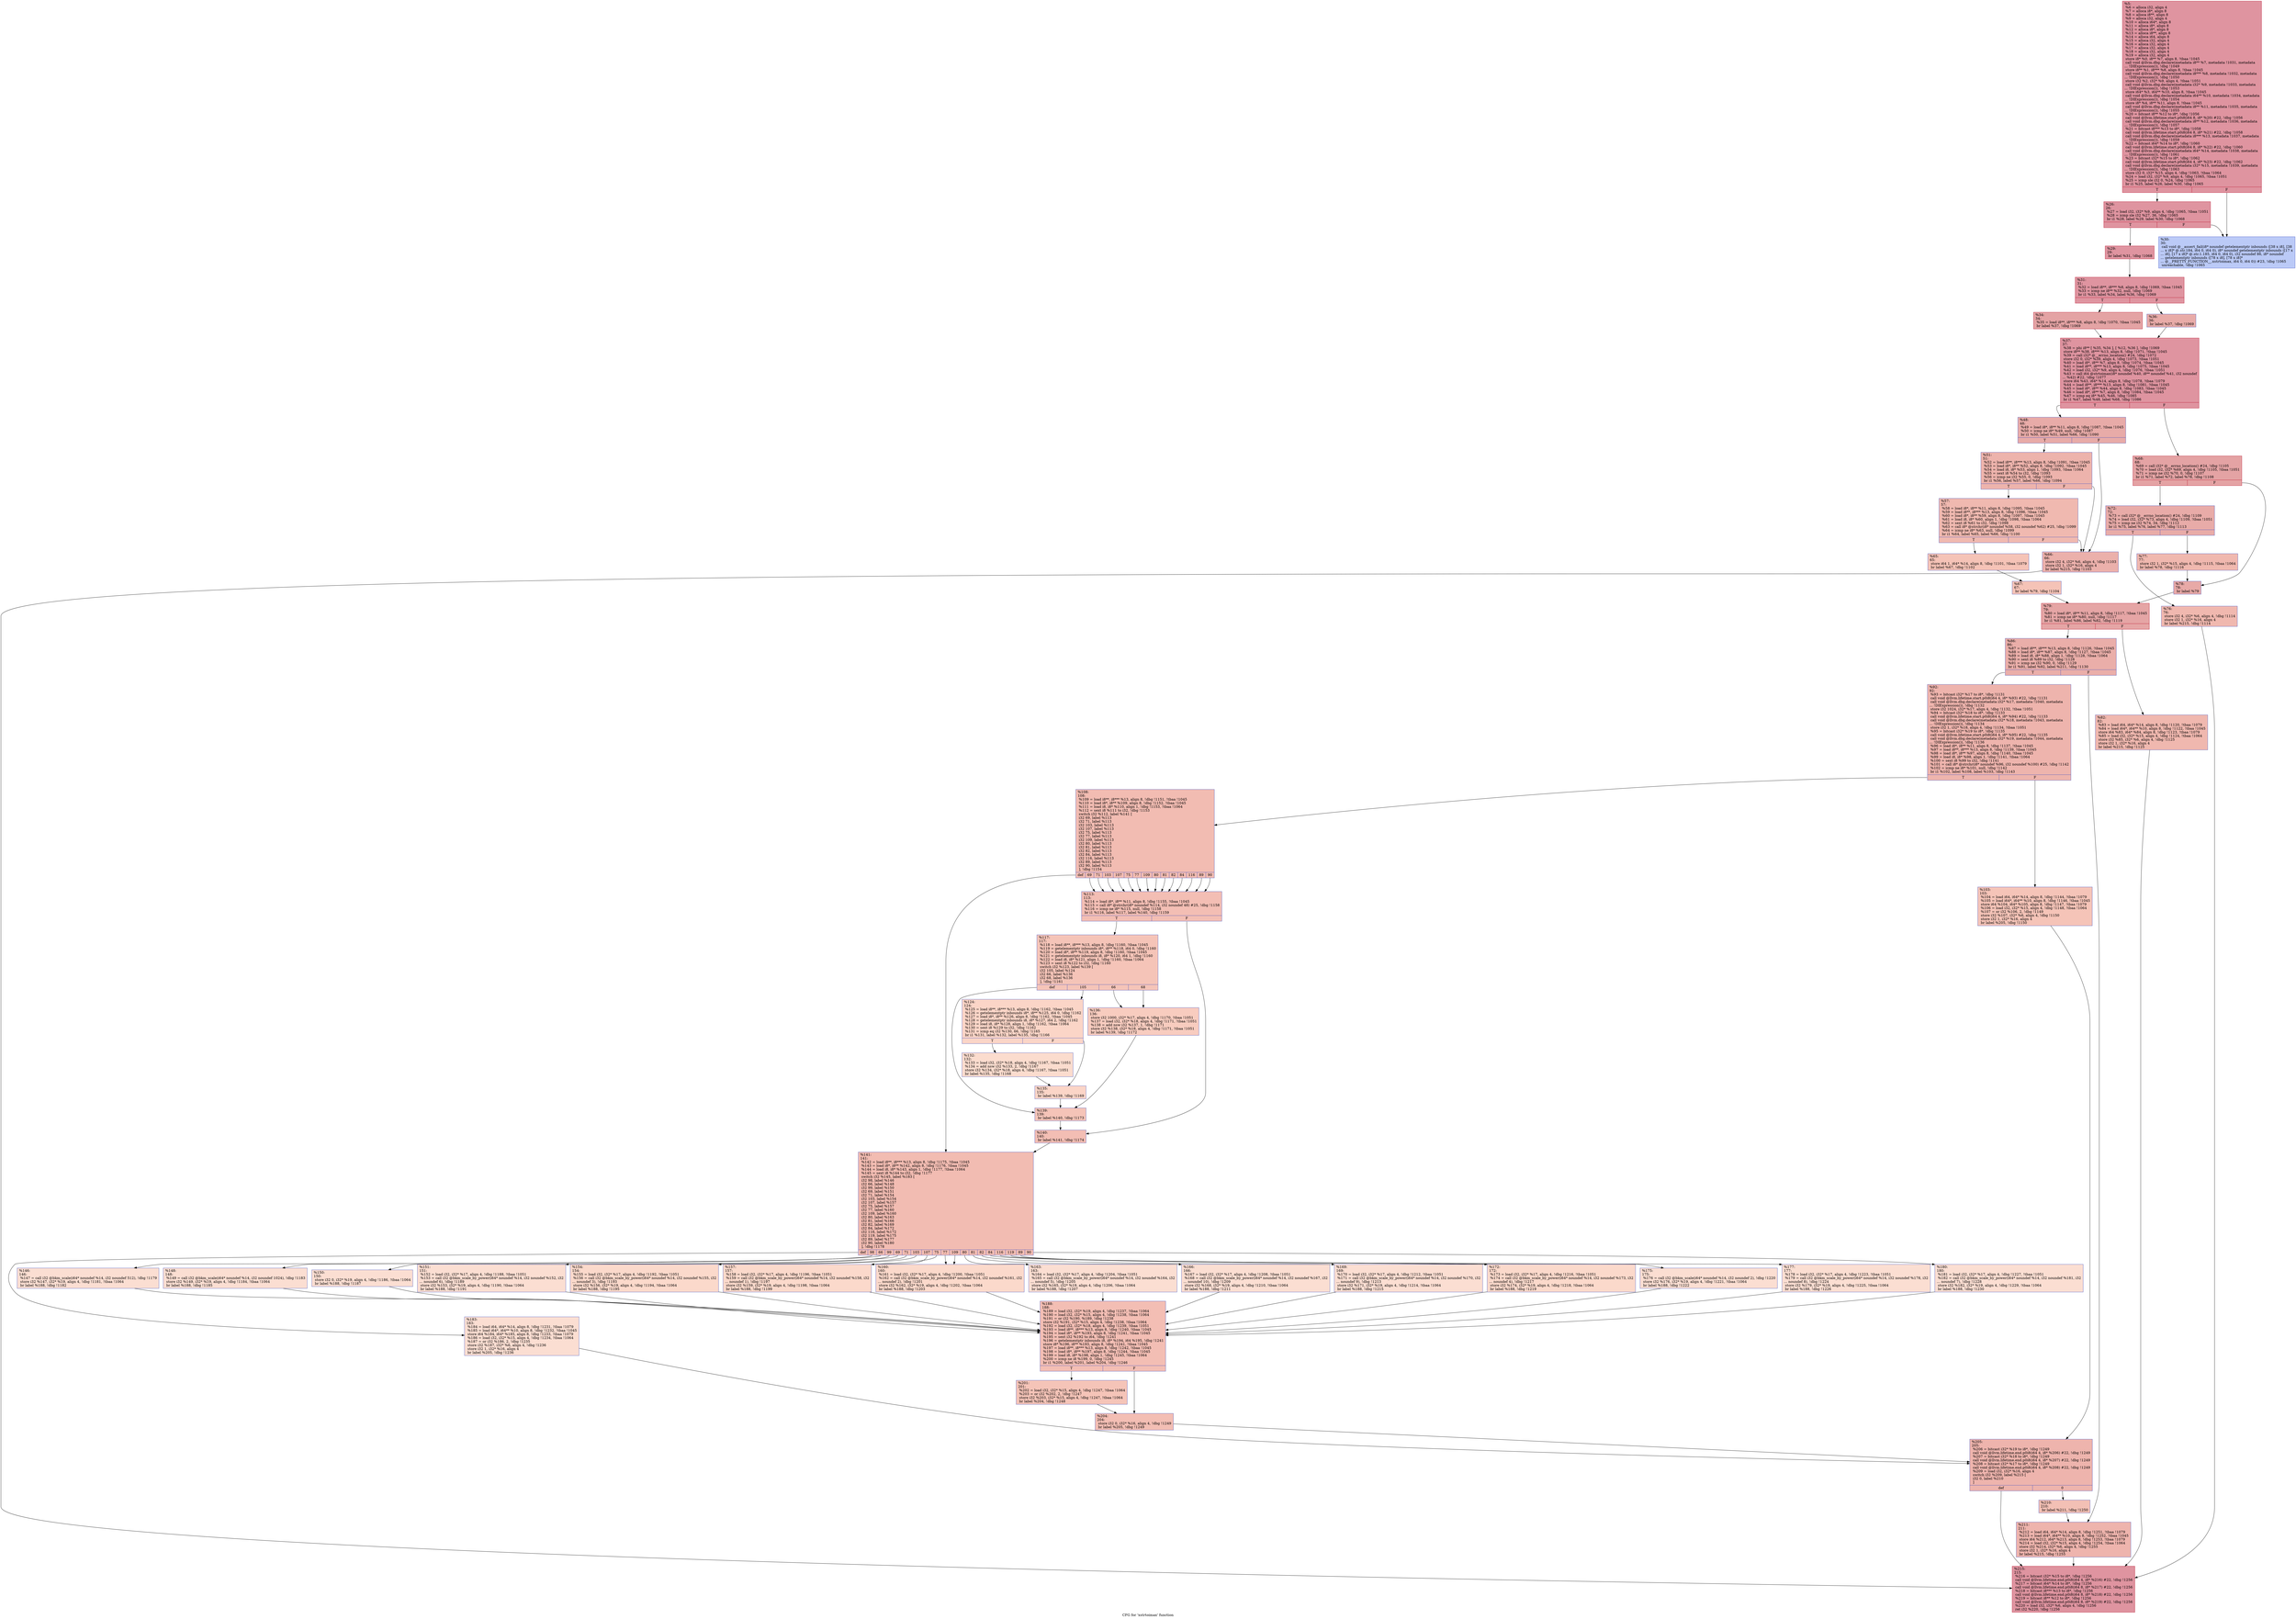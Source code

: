 digraph "CFG for 'xstrtoimax' function" {
	label="CFG for 'xstrtoimax' function";

	Node0x24ce520 [shape=record,color="#b70d28ff", style=filled, fillcolor="#b70d2870",label="{%5:\l  %6 = alloca i32, align 4\l  %7 = alloca i8*, align 8\l  %8 = alloca i8**, align 8\l  %9 = alloca i32, align 4\l  %10 = alloca i64*, align 8\l  %11 = alloca i8*, align 8\l  %12 = alloca i8*, align 8\l  %13 = alloca i8**, align 8\l  %14 = alloca i64, align 8\l  %15 = alloca i32, align 4\l  %16 = alloca i32, align 4\l  %17 = alloca i32, align 4\l  %18 = alloca i32, align 4\l  %19 = alloca i32, align 4\l  store i8* %0, i8** %7, align 8, !tbaa !1045\l  call void @llvm.dbg.declare(metadata i8** %7, metadata !1031, metadata\l... !DIExpression()), !dbg !1049\l  store i8** %1, i8*** %8, align 8, !tbaa !1045\l  call void @llvm.dbg.declare(metadata i8*** %8, metadata !1032, metadata\l... !DIExpression()), !dbg !1050\l  store i32 %2, i32* %9, align 4, !tbaa !1051\l  call void @llvm.dbg.declare(metadata i32* %9, metadata !1033, metadata\l... !DIExpression()), !dbg !1053\l  store i64* %3, i64** %10, align 8, !tbaa !1045\l  call void @llvm.dbg.declare(metadata i64** %10, metadata !1034, metadata\l... !DIExpression()), !dbg !1054\l  store i8* %4, i8** %11, align 8, !tbaa !1045\l  call void @llvm.dbg.declare(metadata i8** %11, metadata !1035, metadata\l... !DIExpression()), !dbg !1055\l  %20 = bitcast i8** %12 to i8*, !dbg !1056\l  call void @llvm.lifetime.start.p0i8(i64 8, i8* %20) #22, !dbg !1056\l  call void @llvm.dbg.declare(metadata i8** %12, metadata !1036, metadata\l... !DIExpression()), !dbg !1057\l  %21 = bitcast i8*** %13 to i8*, !dbg !1058\l  call void @llvm.lifetime.start.p0i8(i64 8, i8* %21) #22, !dbg !1058\l  call void @llvm.dbg.declare(metadata i8*** %13, metadata !1037, metadata\l... !DIExpression()), !dbg !1059\l  %22 = bitcast i64* %14 to i8*, !dbg !1060\l  call void @llvm.lifetime.start.p0i8(i64 8, i8* %22) #22, !dbg !1060\l  call void @llvm.dbg.declare(metadata i64* %14, metadata !1038, metadata\l... !DIExpression()), !dbg !1061\l  %23 = bitcast i32* %15 to i8*, !dbg !1062\l  call void @llvm.lifetime.start.p0i8(i64 4, i8* %23) #22, !dbg !1062\l  call void @llvm.dbg.declare(metadata i32* %15, metadata !1039, metadata\l... !DIExpression()), !dbg !1063\l  store i32 0, i32* %15, align 4, !dbg !1063, !tbaa !1064\l  %24 = load i32, i32* %9, align 4, !dbg !1065, !tbaa !1051\l  %25 = icmp sle i32 0, %24, !dbg !1065\l  br i1 %25, label %26, label %30, !dbg !1065\l|{<s0>T|<s1>F}}"];
	Node0x24ce520:s0 -> Node0x24d0300;
	Node0x24ce520:s1 -> Node0x24d03a0;
	Node0x24d0300 [shape=record,color="#b70d28ff", style=filled, fillcolor="#b70d2870",label="{%26:\l26:                                               \l  %27 = load i32, i32* %9, align 4, !dbg !1065, !tbaa !1051\l  %28 = icmp sle i32 %27, 36, !dbg !1065\l  br i1 %28, label %29, label %30, !dbg !1068\l|{<s0>T|<s1>F}}"];
	Node0x24d0300:s0 -> Node0x24d0350;
	Node0x24d0300:s1 -> Node0x24d03a0;
	Node0x24d0350 [shape=record,color="#b70d28ff", style=filled, fillcolor="#b70d2870",label="{%29:\l29:                                               \l  br label %31, !dbg !1068\l}"];
	Node0x24d0350 -> Node0x24d03f0;
	Node0x24d03a0 [shape=record,color="#3d50c3ff", style=filled, fillcolor="#6687ed70",label="{%30:\l30:                                               \l  call void @__assert_fail(i8* noundef getelementptr inbounds ([38 x i8], [38\l... x i8]* @.str.184, i64 0, i64 0), i8* noundef getelementptr inbounds ([17 x\l... i8], [17 x i8]* @.str.1.185, i64 0, i64 0), i32 noundef 86, i8* noundef\l... getelementptr inbounds ([78 x i8], [78 x i8]*\l... @__PRETTY_FUNCTION__.xstrtoimax, i64 0, i64 0)) #23, !dbg !1065\l  unreachable, !dbg !1065\l}"];
	Node0x24d03f0 [shape=record,color="#b70d28ff", style=filled, fillcolor="#b70d2870",label="{%31:\l31:                                               \l  %32 = load i8**, i8*** %8, align 8, !dbg !1069, !tbaa !1045\l  %33 = icmp ne i8** %32, null, !dbg !1069\l  br i1 %33, label %34, label %36, !dbg !1069\l|{<s0>T|<s1>F}}"];
	Node0x24d03f0:s0 -> Node0x24d0440;
	Node0x24d03f0:s1 -> Node0x24d0490;
	Node0x24d0440 [shape=record,color="#b70d28ff", style=filled, fillcolor="#c32e3170",label="{%34:\l34:                                               \l  %35 = load i8**, i8*** %8, align 8, !dbg !1070, !tbaa !1045\l  br label %37, !dbg !1069\l}"];
	Node0x24d0440 -> Node0x24d04e0;
	Node0x24d0490 [shape=record,color="#3d50c3ff", style=filled, fillcolor="#cc403a70",label="{%36:\l36:                                               \l  br label %37, !dbg !1069\l}"];
	Node0x24d0490 -> Node0x24d04e0;
	Node0x24d04e0 [shape=record,color="#b70d28ff", style=filled, fillcolor="#b70d2870",label="{%37:\l37:                                               \l  %38 = phi i8** [ %35, %34 ], [ %12, %36 ], !dbg !1069\l  store i8** %38, i8*** %13, align 8, !dbg !1071, !tbaa !1045\l  %39 = call i32* @__errno_location() #24, !dbg !1072\l  store i32 0, i32* %39, align 4, !dbg !1073, !tbaa !1051\l  %40 = load i8*, i8** %7, align 8, !dbg !1074, !tbaa !1045\l  %41 = load i8**, i8*** %13, align 8, !dbg !1075, !tbaa !1045\l  %42 = load i32, i32* %9, align 4, !dbg !1076, !tbaa !1051\l  %43 = call i64 @strtoimax(i8* noundef %40, i8** noundef %41, i32 noundef\l... %42) #22, !dbg !1077\l  store i64 %43, i64* %14, align 8, !dbg !1078, !tbaa !1079\l  %44 = load i8**, i8*** %13, align 8, !dbg !1081, !tbaa !1045\l  %45 = load i8*, i8** %44, align 8, !dbg !1083, !tbaa !1045\l  %46 = load i8*, i8** %7, align 8, !dbg !1084, !tbaa !1045\l  %47 = icmp eq i8* %45, %46, !dbg !1085\l  br i1 %47, label %48, label %68, !dbg !1086\l|{<s0>T|<s1>F}}"];
	Node0x24d04e0:s0 -> Node0x24d0530;
	Node0x24d04e0:s1 -> Node0x24d0710;
	Node0x24d0530 [shape=record,color="#3d50c3ff", style=filled, fillcolor="#cc403a70",label="{%48:\l48:                                               \l  %49 = load i8*, i8** %11, align 8, !dbg !1087, !tbaa !1045\l  %50 = icmp ne i8* %49, null, !dbg !1087\l  br i1 %50, label %51, label %66, !dbg !1090\l|{<s0>T|<s1>F}}"];
	Node0x24d0530:s0 -> Node0x24d0580;
	Node0x24d0530:s1 -> Node0x24d0670;
	Node0x24d0580 [shape=record,color="#3d50c3ff", style=filled, fillcolor="#d6524470",label="{%51:\l51:                                               \l  %52 = load i8**, i8*** %13, align 8, !dbg !1091, !tbaa !1045\l  %53 = load i8*, i8** %52, align 8, !dbg !1092, !tbaa !1045\l  %54 = load i8, i8* %53, align 1, !dbg !1093, !tbaa !1064\l  %55 = sext i8 %54 to i32, !dbg !1093\l  %56 = icmp ne i32 %55, 0, !dbg !1093\l  br i1 %56, label %57, label %66, !dbg !1094\l|{<s0>T|<s1>F}}"];
	Node0x24d0580:s0 -> Node0x24d05d0;
	Node0x24d0580:s1 -> Node0x24d0670;
	Node0x24d05d0 [shape=record,color="#3d50c3ff", style=filled, fillcolor="#de614d70",label="{%57:\l57:                                               \l  %58 = load i8*, i8** %11, align 8, !dbg !1095, !tbaa !1045\l  %59 = load i8**, i8*** %13, align 8, !dbg !1096, !tbaa !1045\l  %60 = load i8*, i8** %59, align 8, !dbg !1097, !tbaa !1045\l  %61 = load i8, i8* %60, align 1, !dbg !1098, !tbaa !1064\l  %62 = sext i8 %61 to i32, !dbg !1098\l  %63 = call i8* @strchr(i8* noundef %58, i32 noundef %62) #25, !dbg !1099\l  %64 = icmp ne i8* %63, null, !dbg !1099\l  br i1 %64, label %65, label %66, !dbg !1100\l|{<s0>T|<s1>F}}"];
	Node0x24d05d0:s0 -> Node0x24d0620;
	Node0x24d05d0:s1 -> Node0x24d0670;
	Node0x24d0620 [shape=record,color="#3d50c3ff", style=filled, fillcolor="#e8765c70",label="{%65:\l65:                                               \l  store i64 1, i64* %14, align 8, !dbg !1101, !tbaa !1079\l  br label %67, !dbg !1102\l}"];
	Node0x24d0620 -> Node0x24d06c0;
	Node0x24d0670 [shape=record,color="#3d50c3ff", style=filled, fillcolor="#d24b4070",label="{%66:\l66:                                               \l  store i32 4, i32* %6, align 4, !dbg !1103\l  store i32 1, i32* %16, align 4\l  br label %215, !dbg !1103\l}"];
	Node0x24d0670 -> Node0x24d13e0;
	Node0x24d06c0 [shape=record,color="#3d50c3ff", style=filled, fillcolor="#e8765c70",label="{%67:\l67:                                               \l  br label %79, !dbg !1104\l}"];
	Node0x24d06c0 -> Node0x24d08a0;
	Node0x24d0710 [shape=record,color="#b70d28ff", style=filled, fillcolor="#c32e3170",label="{%68:\l68:                                               \l  %69 = call i32* @__errno_location() #24, !dbg !1105\l  %70 = load i32, i32* %69, align 4, !dbg !1105, !tbaa !1051\l  %71 = icmp ne i32 %70, 0, !dbg !1107\l  br i1 %71, label %72, label %78, !dbg !1108\l|{<s0>T|<s1>F}}"];
	Node0x24d0710:s0 -> Node0x24d0760;
	Node0x24d0710:s1 -> Node0x24d0850;
	Node0x24d0760 [shape=record,color="#3d50c3ff", style=filled, fillcolor="#cc403a70",label="{%72:\l72:                                               \l  %73 = call i32* @__errno_location() #24, !dbg !1109\l  %74 = load i32, i32* %73, align 4, !dbg !1109, !tbaa !1051\l  %75 = icmp ne i32 %74, 34, !dbg !1112\l  br i1 %75, label %76, label %77, !dbg !1113\l|{<s0>T|<s1>F}}"];
	Node0x24d0760:s0 -> Node0x24d07b0;
	Node0x24d0760:s1 -> Node0x24d0800;
	Node0x24d07b0 [shape=record,color="#3d50c3ff", style=filled, fillcolor="#dc5d4a70",label="{%76:\l76:                                               \l  store i32 4, i32* %6, align 4, !dbg !1114\l  store i32 1, i32* %16, align 4\l  br label %215, !dbg !1114\l}"];
	Node0x24d07b0 -> Node0x24d13e0;
	Node0x24d0800 [shape=record,color="#3d50c3ff", style=filled, fillcolor="#dc5d4a70",label="{%77:\l77:                                               \l  store i32 1, i32* %15, align 4, !dbg !1115, !tbaa !1064\l  br label %78, !dbg !1116\l}"];
	Node0x24d0800 -> Node0x24d0850;
	Node0x24d0850 [shape=record,color="#3d50c3ff", style=filled, fillcolor="#ca3b3770",label="{%78:\l78:                                               \l  br label %79\l}"];
	Node0x24d0850 -> Node0x24d08a0;
	Node0x24d08a0 [shape=record,color="#b70d28ff", style=filled, fillcolor="#c5333470",label="{%79:\l79:                                               \l  %80 = load i8*, i8** %11, align 8, !dbg !1117, !tbaa !1045\l  %81 = icmp ne i8* %80, null, !dbg !1117\l  br i1 %81, label %86, label %82, !dbg !1119\l|{<s0>T|<s1>F}}"];
	Node0x24d08a0:s0 -> Node0x24d0940;
	Node0x24d08a0:s1 -> Node0x24d08f0;
	Node0x24d08f0 [shape=record,color="#3d50c3ff", style=filled, fillcolor="#dc5d4a70",label="{%82:\l82:                                               \l  %83 = load i64, i64* %14, align 8, !dbg !1120, !tbaa !1079\l  %84 = load i64*, i64** %10, align 8, !dbg !1122, !tbaa !1045\l  store i64 %83, i64* %84, align 8, !dbg !1123, !tbaa !1079\l  %85 = load i32, i32* %15, align 4, !dbg !1124, !tbaa !1064\l  store i32 %85, i32* %6, align 4, !dbg !1125\l  store i32 1, i32* %16, align 4\l  br label %215, !dbg !1125\l}"];
	Node0x24d08f0 -> Node0x24d13e0;
	Node0x24d0940 [shape=record,color="#3d50c3ff", style=filled, fillcolor="#d0473d70",label="{%86:\l86:                                               \l  %87 = load i8**, i8*** %13, align 8, !dbg !1126, !tbaa !1045\l  %88 = load i8*, i8** %87, align 8, !dbg !1127, !tbaa !1045\l  %89 = load i8, i8* %88, align 1, !dbg !1128, !tbaa !1064\l  %90 = sext i8 %89 to i32, !dbg !1128\l  %91 = icmp ne i32 %90, 0, !dbg !1129\l  br i1 %91, label %92, label %211, !dbg !1130\l|{<s0>T|<s1>F}}"];
	Node0x24d0940:s0 -> Node0x24d0990;
	Node0x24d0940:s1 -> Node0x24d1390;
	Node0x24d0990 [shape=record,color="#3d50c3ff", style=filled, fillcolor="#d8564670",label="{%92:\l92:                                               \l  %93 = bitcast i32* %17 to i8*, !dbg !1131\l  call void @llvm.lifetime.start.p0i8(i64 4, i8* %93) #22, !dbg !1131\l  call void @llvm.dbg.declare(metadata i32* %17, metadata !1040, metadata\l... !DIExpression()), !dbg !1132\l  store i32 1024, i32* %17, align 4, !dbg !1132, !tbaa !1051\l  %94 = bitcast i32* %18 to i8*, !dbg !1133\l  call void @llvm.lifetime.start.p0i8(i64 4, i8* %94) #22, !dbg !1133\l  call void @llvm.dbg.declare(metadata i32* %18, metadata !1043, metadata\l... !DIExpression()), !dbg !1134\l  store i32 1, i32* %18, align 4, !dbg !1134, !tbaa !1051\l  %95 = bitcast i32* %19 to i8*, !dbg !1135\l  call void @llvm.lifetime.start.p0i8(i64 4, i8* %95) #22, !dbg !1135\l  call void @llvm.dbg.declare(metadata i32* %19, metadata !1044, metadata\l... !DIExpression()), !dbg !1136\l  %96 = load i8*, i8** %11, align 8, !dbg !1137, !tbaa !1045\l  %97 = load i8**, i8*** %13, align 8, !dbg !1139, !tbaa !1045\l  %98 = load i8*, i8** %97, align 8, !dbg !1140, !tbaa !1045\l  %99 = load i8, i8* %98, align 1, !dbg !1141, !tbaa !1064\l  %100 = sext i8 %99 to i32, !dbg !1141\l  %101 = call i8* @strchr(i8* noundef %96, i32 noundef %100) #25, !dbg !1142\l  %102 = icmp ne i8* %101, null, !dbg !1142\l  br i1 %102, label %108, label %103, !dbg !1143\l|{<s0>T|<s1>F}}"];
	Node0x24d0990:s0 -> Node0x24d0a30;
	Node0x24d0990:s1 -> Node0x24d09e0;
	Node0x24d09e0 [shape=record,color="#3d50c3ff", style=filled, fillcolor="#e97a5f70",label="{%103:\l103:                                              \l  %104 = load i64, i64* %14, align 8, !dbg !1144, !tbaa !1079\l  %105 = load i64*, i64** %10, align 8, !dbg !1146, !tbaa !1045\l  store i64 %104, i64* %105, align 8, !dbg !1147, !tbaa !1079\l  %106 = load i32, i32* %15, align 4, !dbg !1148, !tbaa !1064\l  %107 = or i32 %106, 2, !dbg !1149\l  store i32 %107, i32* %6, align 4, !dbg !1150\l  store i32 1, i32* %16, align 4\l  br label %205, !dbg !1150\l}"];
	Node0x24d09e0 -> Node0x24d12f0;
	Node0x24d0a30 [shape=record,color="#3d50c3ff", style=filled, fillcolor="#e1675170",label="{%108:\l108:                                              \l  %109 = load i8**, i8*** %13, align 8, !dbg !1151, !tbaa !1045\l  %110 = load i8*, i8** %109, align 8, !dbg !1152, !tbaa !1045\l  %111 = load i8, i8* %110, align 1, !dbg !1153, !tbaa !1064\l  %112 = sext i8 %111 to i32, !dbg !1153\l  switch i32 %112, label %141 [\l    i32 69, label %113\l    i32 71, label %113\l    i32 103, label %113\l    i32 107, label %113\l    i32 75, label %113\l    i32 77, label %113\l    i32 109, label %113\l    i32 80, label %113\l    i32 81, label %113\l    i32 82, label %113\l    i32 84, label %113\l    i32 116, label %113\l    i32 89, label %113\l    i32 90, label %113\l  ], !dbg !1154\l|{<s0>def|<s1>69|<s2>71|<s3>103|<s4>107|<s5>75|<s6>77|<s7>109|<s8>80|<s9>81|<s10>82|<s11>84|<s12>116|<s13>89|<s14>90}}"];
	Node0x24d0a30:s0 -> Node0x24d0d00;
	Node0x24d0a30:s1 -> Node0x24d0a80;
	Node0x24d0a30:s2 -> Node0x24d0a80;
	Node0x24d0a30:s3 -> Node0x24d0a80;
	Node0x24d0a30:s4 -> Node0x24d0a80;
	Node0x24d0a30:s5 -> Node0x24d0a80;
	Node0x24d0a30:s6 -> Node0x24d0a80;
	Node0x24d0a30:s7 -> Node0x24d0a80;
	Node0x24d0a30:s8 -> Node0x24d0a80;
	Node0x24d0a30:s9 -> Node0x24d0a80;
	Node0x24d0a30:s10 -> Node0x24d0a80;
	Node0x24d0a30:s11 -> Node0x24d0a80;
	Node0x24d0a30:s12 -> Node0x24d0a80;
	Node0x24d0a30:s13 -> Node0x24d0a80;
	Node0x24d0a30:s14 -> Node0x24d0a80;
	Node0x24d0a80 [shape=record,color="#3d50c3ff", style=filled, fillcolor="#e36c5570",label="{%113:\l113:                                              \l  %114 = load i8*, i8** %11, align 8, !dbg !1155, !tbaa !1045\l  %115 = call i8* @strchr(i8* noundef %114, i32 noundef 48) #25, !dbg !1158\l  %116 = icmp ne i8* %115, null, !dbg !1158\l  br i1 %116, label %117, label %140, !dbg !1159\l|{<s0>T|<s1>F}}"];
	Node0x24d0a80:s0 -> Node0x24d0ad0;
	Node0x24d0a80:s1 -> Node0x24d0cb0;
	Node0x24d0ad0 [shape=record,color="#3d50c3ff", style=filled, fillcolor="#e97a5f70",label="{%117:\l117:                                              \l  %118 = load i8**, i8*** %13, align 8, !dbg !1160, !tbaa !1045\l  %119 = getelementptr inbounds i8*, i8** %118, i64 0, !dbg !1160\l  %120 = load i8*, i8** %119, align 8, !dbg !1160, !tbaa !1045\l  %121 = getelementptr inbounds i8, i8* %120, i64 1, !dbg !1160\l  %122 = load i8, i8* %121, align 1, !dbg !1160, !tbaa !1064\l  %123 = sext i8 %122 to i32, !dbg !1160\l  switch i32 %123, label %139 [\l    i32 105, label %124\l    i32 66, label %136\l    i32 68, label %136\l  ], !dbg !1161\l|{<s0>def|<s1>105|<s2>66|<s3>68}}"];
	Node0x24d0ad0:s0 -> Node0x24d0c60;
	Node0x24d0ad0:s1 -> Node0x24d0b20;
	Node0x24d0ad0:s2 -> Node0x24d0c10;
	Node0x24d0ad0:s3 -> Node0x24d0c10;
	Node0x24d0b20 [shape=record,color="#3d50c3ff", style=filled, fillcolor="#f5a08170",label="{%124:\l124:                                              \l  %125 = load i8**, i8*** %13, align 8, !dbg !1162, !tbaa !1045\l  %126 = getelementptr inbounds i8*, i8** %125, i64 0, !dbg !1162\l  %127 = load i8*, i8** %126, align 8, !dbg !1162, !tbaa !1045\l  %128 = getelementptr inbounds i8, i8* %127, i64 2, !dbg !1162\l  %129 = load i8, i8* %128, align 1, !dbg !1162, !tbaa !1064\l  %130 = sext i8 %129 to i32, !dbg !1162\l  %131 = icmp eq i32 %130, 66, !dbg !1165\l  br i1 %131, label %132, label %135, !dbg !1166\l|{<s0>T|<s1>F}}"];
	Node0x24d0b20:s0 -> Node0x24d0b70;
	Node0x24d0b20:s1 -> Node0x24d0bc0;
	Node0x24d0b70 [shape=record,color="#3d50c3ff", style=filled, fillcolor="#f7af9170",label="{%132:\l132:                                              \l  %133 = load i32, i32* %18, align 4, !dbg !1167, !tbaa !1051\l  %134 = add nsw i32 %133, 2, !dbg !1167\l  store i32 %134, i32* %18, align 4, !dbg !1167, !tbaa !1051\l  br label %135, !dbg !1168\l}"];
	Node0x24d0b70 -> Node0x24d0bc0;
	Node0x24d0bc0 [shape=record,color="#3d50c3ff", style=filled, fillcolor="#f5a08170",label="{%135:\l135:                                              \l  br label %139, !dbg !1169\l}"];
	Node0x24d0bc0 -> Node0x24d0c60;
	Node0x24d0c10 [shape=record,color="#3d50c3ff", style=filled, fillcolor="#f08b6e70",label="{%136:\l136:                                              \l  store i32 1000, i32* %17, align 4, !dbg !1170, !tbaa !1051\l  %137 = load i32, i32* %18, align 4, !dbg !1171, !tbaa !1051\l  %138 = add nsw i32 %137, 1, !dbg !1171\l  store i32 %138, i32* %18, align 4, !dbg !1171, !tbaa !1051\l  br label %139, !dbg !1172\l}"];
	Node0x24d0c10 -> Node0x24d0c60;
	Node0x24d0c60 [shape=record,color="#3d50c3ff", style=filled, fillcolor="#e97a5f70",label="{%139:\l139:                                              \l  br label %140, !dbg !1173\l}"];
	Node0x24d0c60 -> Node0x24d0cb0;
	Node0x24d0cb0 [shape=record,color="#3d50c3ff", style=filled, fillcolor="#e36c5570",label="{%140:\l140:                                              \l  br label %141, !dbg !1174\l}"];
	Node0x24d0cb0 -> Node0x24d0d00;
	Node0x24d0d00 [shape=record,color="#3d50c3ff", style=filled, fillcolor="#e1675170",label="{%141:\l141:                                              \l  %142 = load i8**, i8*** %13, align 8, !dbg !1175, !tbaa !1045\l  %143 = load i8*, i8** %142, align 8, !dbg !1176, !tbaa !1045\l  %144 = load i8, i8* %143, align 1, !dbg !1177, !tbaa !1064\l  %145 = sext i8 %144 to i32, !dbg !1177\l  switch i32 %145, label %183 [\l    i32 98, label %146\l    i32 66, label %148\l    i32 99, label %150\l    i32 69, label %151\l    i32 71, label %154\l    i32 103, label %154\l    i32 107, label %157\l    i32 75, label %157\l    i32 77, label %160\l    i32 109, label %160\l    i32 80, label %163\l    i32 81, label %166\l    i32 82, label %169\l    i32 84, label %172\l    i32 116, label %172\l    i32 119, label %175\l    i32 89, label %177\l    i32 90, label %180\l  ], !dbg !1178\l|{<s0>def|<s1>98|<s2>66|<s3>99|<s4>69|<s5>71|<s6>103|<s7>107|<s8>75|<s9>77|<s10>109|<s11>80|<s12>81|<s13>82|<s14>84|<s15>116|<s16>119|<s17>89|<s18>90}}"];
	Node0x24d0d00:s0 -> Node0x24d11b0;
	Node0x24d0d00:s1 -> Node0x24d0d50;
	Node0x24d0d00:s2 -> Node0x24d0da0;
	Node0x24d0d00:s3 -> Node0x24d0df0;
	Node0x24d0d00:s4 -> Node0x24d0e40;
	Node0x24d0d00:s5 -> Node0x24d0e90;
	Node0x24d0d00:s6 -> Node0x24d0e90;
	Node0x24d0d00:s7 -> Node0x24d0ee0;
	Node0x24d0d00:s8 -> Node0x24d0ee0;
	Node0x24d0d00:s9 -> Node0x24d0f30;
	Node0x24d0d00:s10 -> Node0x24d0f30;
	Node0x24d0d00:s11 -> Node0x24d0f80;
	Node0x24d0d00:s12 -> Node0x24d0fd0;
	Node0x24d0d00:s13 -> Node0x24d1020;
	Node0x24d0d00:s14 -> Node0x24d1070;
	Node0x24d0d00:s15 -> Node0x24d1070;
	Node0x24d0d00:s16 -> Node0x24d10c0;
	Node0x24d0d00:s17 -> Node0x24d1110;
	Node0x24d0d00:s18 -> Node0x24d1160;
	Node0x24d0d50 [shape=record,color="#3d50c3ff", style=filled, fillcolor="#f7b59970",label="{%146:\l146:                                              \l  %147 = call i32 @bkm_scale(i64* noundef %14, i32 noundef 512), !dbg !1179\l  store i32 %147, i32* %19, align 4, !dbg !1181, !tbaa !1064\l  br label %188, !dbg !1182\l}"];
	Node0x24d0d50 -> Node0x24d1200;
	Node0x24d0da0 [shape=record,color="#3d50c3ff", style=filled, fillcolor="#f7b59970",label="{%148:\l148:                                              \l  %149 = call i32 @bkm_scale(i64* noundef %14, i32 noundef 1024), !dbg !1183\l  store i32 %149, i32* %19, align 4, !dbg !1184, !tbaa !1064\l  br label %188, !dbg !1185\l}"];
	Node0x24d0da0 -> Node0x24d1200;
	Node0x24d0df0 [shape=record,color="#3d50c3ff", style=filled, fillcolor="#f7b59970",label="{%150:\l150:                                              \l  store i32 0, i32* %19, align 4, !dbg !1186, !tbaa !1064\l  br label %188, !dbg !1187\l}"];
	Node0x24d0df0 -> Node0x24d1200;
	Node0x24d0e40 [shape=record,color="#3d50c3ff", style=filled, fillcolor="#f7b59970",label="{%151:\l151:                                              \l  %152 = load i32, i32* %17, align 4, !dbg !1188, !tbaa !1051\l  %153 = call i32 @bkm_scale_by_power(i64* noundef %14, i32 noundef %152, i32\l... noundef 6), !dbg !1189\l  store i32 %153, i32* %19, align 4, !dbg !1190, !tbaa !1064\l  br label %188, !dbg !1191\l}"];
	Node0x24d0e40 -> Node0x24d1200;
	Node0x24d0e90 [shape=record,color="#3d50c3ff", style=filled, fillcolor="#f7a88970",label="{%154:\l154:                                              \l  %155 = load i32, i32* %17, align 4, !dbg !1192, !tbaa !1051\l  %156 = call i32 @bkm_scale_by_power(i64* noundef %14, i32 noundef %155, i32\l... noundef 3), !dbg !1193\l  store i32 %156, i32* %19, align 4, !dbg !1194, !tbaa !1064\l  br label %188, !dbg !1195\l}"];
	Node0x24d0e90 -> Node0x24d1200;
	Node0x24d0ee0 [shape=record,color="#3d50c3ff", style=filled, fillcolor="#f7a88970",label="{%157:\l157:                                              \l  %158 = load i32, i32* %17, align 4, !dbg !1196, !tbaa !1051\l  %159 = call i32 @bkm_scale_by_power(i64* noundef %14, i32 noundef %158, i32\l... noundef 1), !dbg !1197\l  store i32 %159, i32* %19, align 4, !dbg !1198, !tbaa !1064\l  br label %188, !dbg !1199\l}"];
	Node0x24d0ee0 -> Node0x24d1200;
	Node0x24d0f30 [shape=record,color="#3d50c3ff", style=filled, fillcolor="#f7a88970",label="{%160:\l160:                                              \l  %161 = load i32, i32* %17, align 4, !dbg !1200, !tbaa !1051\l  %162 = call i32 @bkm_scale_by_power(i64* noundef %14, i32 noundef %161, i32\l... noundef 2), !dbg !1201\l  store i32 %162, i32* %19, align 4, !dbg !1202, !tbaa !1064\l  br label %188, !dbg !1203\l}"];
	Node0x24d0f30 -> Node0x24d1200;
	Node0x24d0f80 [shape=record,color="#3d50c3ff", style=filled, fillcolor="#f7b59970",label="{%163:\l163:                                              \l  %164 = load i32, i32* %17, align 4, !dbg !1204, !tbaa !1051\l  %165 = call i32 @bkm_scale_by_power(i64* noundef %14, i32 noundef %164, i32\l... noundef 5), !dbg !1205\l  store i32 %165, i32* %19, align 4, !dbg !1206, !tbaa !1064\l  br label %188, !dbg !1207\l}"];
	Node0x24d0f80 -> Node0x24d1200;
	Node0x24d0fd0 [shape=record,color="#3d50c3ff", style=filled, fillcolor="#f7b59970",label="{%166:\l166:                                              \l  %167 = load i32, i32* %17, align 4, !dbg !1208, !tbaa !1051\l  %168 = call i32 @bkm_scale_by_power(i64* noundef %14, i32 noundef %167, i32\l... noundef 10), !dbg !1209\l  store i32 %168, i32* %19, align 4, !dbg !1210, !tbaa !1064\l  br label %188, !dbg !1211\l}"];
	Node0x24d0fd0 -> Node0x24d1200;
	Node0x24d1020 [shape=record,color="#3d50c3ff", style=filled, fillcolor="#f7b59970",label="{%169:\l169:                                              \l  %170 = load i32, i32* %17, align 4, !dbg !1212, !tbaa !1051\l  %171 = call i32 @bkm_scale_by_power(i64* noundef %14, i32 noundef %170, i32\l... noundef 9), !dbg !1213\l  store i32 %171, i32* %19, align 4, !dbg !1214, !tbaa !1064\l  br label %188, !dbg !1215\l}"];
	Node0x24d1020 -> Node0x24d1200;
	Node0x24d1070 [shape=record,color="#3d50c3ff", style=filled, fillcolor="#f7a88970",label="{%172:\l172:                                              \l  %173 = load i32, i32* %17, align 4, !dbg !1216, !tbaa !1051\l  %174 = call i32 @bkm_scale_by_power(i64* noundef %14, i32 noundef %173, i32\l... noundef 4), !dbg !1217\l  store i32 %174, i32* %19, align 4, !dbg !1218, !tbaa !1064\l  br label %188, !dbg !1219\l}"];
	Node0x24d1070 -> Node0x24d1200;
	Node0x24d10c0 [shape=record,color="#3d50c3ff", style=filled, fillcolor="#f7b59970",label="{%175:\l175:                                              \l  %176 = call i32 @bkm_scale(i64* noundef %14, i32 noundef 2), !dbg !1220\l  store i32 %176, i32* %19, align 4, !dbg !1221, !tbaa !1064\l  br label %188, !dbg !1222\l}"];
	Node0x24d10c0 -> Node0x24d1200;
	Node0x24d1110 [shape=record,color="#3d50c3ff", style=filled, fillcolor="#f7b59970",label="{%177:\l177:                                              \l  %178 = load i32, i32* %17, align 4, !dbg !1223, !tbaa !1051\l  %179 = call i32 @bkm_scale_by_power(i64* noundef %14, i32 noundef %178, i32\l... noundef 8), !dbg !1224\l  store i32 %179, i32* %19, align 4, !dbg !1225, !tbaa !1064\l  br label %188, !dbg !1226\l}"];
	Node0x24d1110 -> Node0x24d1200;
	Node0x24d1160 [shape=record,color="#3d50c3ff", style=filled, fillcolor="#f7b59970",label="{%180:\l180:                                              \l  %181 = load i32, i32* %17, align 4, !dbg !1227, !tbaa !1051\l  %182 = call i32 @bkm_scale_by_power(i64* noundef %14, i32 noundef %181, i32\l... noundef 7), !dbg !1228\l  store i32 %182, i32* %19, align 4, !dbg !1229, !tbaa !1064\l  br label %188, !dbg !1230\l}"];
	Node0x24d1160 -> Node0x24d1200;
	Node0x24d11b0 [shape=record,color="#3d50c3ff", style=filled, fillcolor="#f7b59970",label="{%183:\l183:                                              \l  %184 = load i64, i64* %14, align 8, !dbg !1231, !tbaa !1079\l  %185 = load i64*, i64** %10, align 8, !dbg !1232, !tbaa !1045\l  store i64 %184, i64* %185, align 8, !dbg !1233, !tbaa !1079\l  %186 = load i32, i32* %15, align 4, !dbg !1234, !tbaa !1064\l  %187 = or i32 %186, 2, !dbg !1235\l  store i32 %187, i32* %6, align 4, !dbg !1236\l  store i32 1, i32* %16, align 4\l  br label %205, !dbg !1236\l}"];
	Node0x24d11b0 -> Node0x24d12f0;
	Node0x24d1200 [shape=record,color="#3d50c3ff", style=filled, fillcolor="#e36c5570",label="{%188:\l188:                                              \l  %189 = load i32, i32* %19, align 4, !dbg !1237, !tbaa !1064\l  %190 = load i32, i32* %15, align 4, !dbg !1238, !tbaa !1064\l  %191 = or i32 %190, %189, !dbg !1238\l  store i32 %191, i32* %15, align 4, !dbg !1238, !tbaa !1064\l  %192 = load i32, i32* %18, align 4, !dbg !1239, !tbaa !1051\l  %193 = load i8**, i8*** %13, align 8, !dbg !1240, !tbaa !1045\l  %194 = load i8*, i8** %193, align 8, !dbg !1241, !tbaa !1045\l  %195 = sext i32 %192 to i64, !dbg !1241\l  %196 = getelementptr inbounds i8, i8* %194, i64 %195, !dbg !1241\l  store i8* %196, i8** %193, align 8, !dbg !1241, !tbaa !1045\l  %197 = load i8**, i8*** %13, align 8, !dbg !1242, !tbaa !1045\l  %198 = load i8*, i8** %197, align 8, !dbg !1244, !tbaa !1045\l  %199 = load i8, i8* %198, align 1, !dbg !1245, !tbaa !1064\l  %200 = icmp ne i8 %199, 0, !dbg !1245\l  br i1 %200, label %201, label %204, !dbg !1246\l|{<s0>T|<s1>F}}"];
	Node0x24d1200:s0 -> Node0x24d1250;
	Node0x24d1200:s1 -> Node0x24d12a0;
	Node0x24d1250 [shape=record,color="#3d50c3ff", style=filled, fillcolor="#e97a5f70",label="{%201:\l201:                                              \l  %202 = load i32, i32* %15, align 4, !dbg !1247, !tbaa !1064\l  %203 = or i32 %202, 2, !dbg !1247\l  store i32 %203, i32* %15, align 4, !dbg !1247, !tbaa !1064\l  br label %204, !dbg !1248\l}"];
	Node0x24d1250 -> Node0x24d12a0;
	Node0x24d12a0 [shape=record,color="#3d50c3ff", style=filled, fillcolor="#e36c5570",label="{%204:\l204:                                              \l  store i32 0, i32* %16, align 4, !dbg !1249\l  br label %205, !dbg !1249\l}"];
	Node0x24d12a0 -> Node0x24d12f0;
	Node0x24d12f0 [shape=record,color="#3d50c3ff", style=filled, fillcolor="#d8564670",label="{%205:\l205:                                              \l  %206 = bitcast i32* %19 to i8*, !dbg !1249\l  call void @llvm.lifetime.end.p0i8(i64 4, i8* %206) #22, !dbg !1249\l  %207 = bitcast i32* %18 to i8*, !dbg !1249\l  call void @llvm.lifetime.end.p0i8(i64 4, i8* %207) #22, !dbg !1249\l  %208 = bitcast i32* %17 to i8*, !dbg !1249\l  call void @llvm.lifetime.end.p0i8(i64 4, i8* %208) #22, !dbg !1249\l  %209 = load i32, i32* %16, align 4\l  switch i32 %209, label %215 [\l    i32 0, label %210\l  ]\l|{<s0>def|<s1>0}}"];
	Node0x24d12f0:s0 -> Node0x24d13e0;
	Node0x24d12f0:s1 -> Node0x24d1340;
	Node0x24d1340 [shape=record,color="#3d50c3ff", style=filled, fillcolor="#e5705870",label="{%210:\l210:                                              \l  br label %211, !dbg !1250\l}"];
	Node0x24d1340 -> Node0x24d1390;
	Node0x24d1390 [shape=record,color="#3d50c3ff", style=filled, fillcolor="#d8564670",label="{%211:\l211:                                              \l  %212 = load i64, i64* %14, align 8, !dbg !1251, !tbaa !1079\l  %213 = load i64*, i64** %10, align 8, !dbg !1252, !tbaa !1045\l  store i64 %212, i64* %213, align 8, !dbg !1253, !tbaa !1079\l  %214 = load i32, i32* %15, align 4, !dbg !1254, !tbaa !1064\l  store i32 %214, i32* %6, align 4, !dbg !1255\l  store i32 1, i32* %16, align 4\l  br label %215, !dbg !1255\l}"];
	Node0x24d1390 -> Node0x24d13e0;
	Node0x24d13e0 [shape=record,color="#b70d28ff", style=filled, fillcolor="#b70d2870",label="{%215:\l215:                                              \l  %216 = bitcast i32* %15 to i8*, !dbg !1256\l  call void @llvm.lifetime.end.p0i8(i64 4, i8* %216) #22, !dbg !1256\l  %217 = bitcast i64* %14 to i8*, !dbg !1256\l  call void @llvm.lifetime.end.p0i8(i64 8, i8* %217) #22, !dbg !1256\l  %218 = bitcast i8*** %13 to i8*, !dbg !1256\l  call void @llvm.lifetime.end.p0i8(i64 8, i8* %218) #22, !dbg !1256\l  %219 = bitcast i8** %12 to i8*, !dbg !1256\l  call void @llvm.lifetime.end.p0i8(i64 8, i8* %219) #22, !dbg !1256\l  %220 = load i32, i32* %6, align 4, !dbg !1256\l  ret i32 %220, !dbg !1256\l}"];
}
